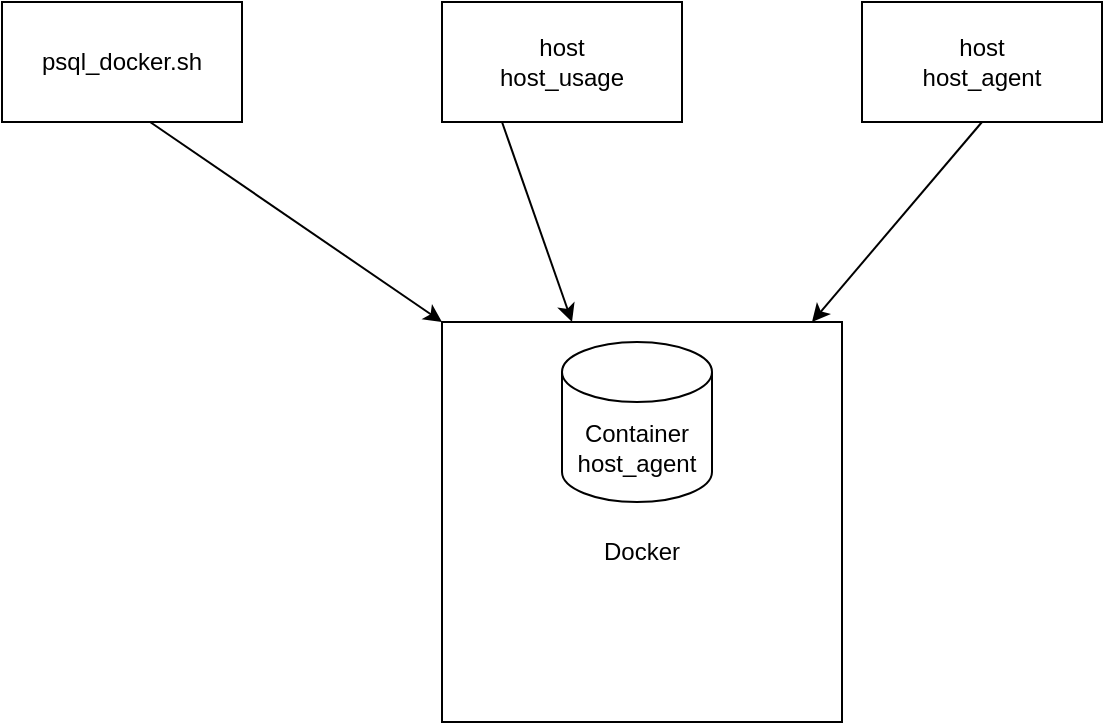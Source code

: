 <mxfile version="21.8.0" type="device">
  <diagram name="Page-1" id="87XT05EqjVDUML2y62Ps">
    <mxGraphModel dx="794" dy="429" grid="1" gridSize="10" guides="1" tooltips="1" connect="1" arrows="1" fold="1" page="1" pageScale="1" pageWidth="850" pageHeight="1100" math="0" shadow="0">
      <root>
        <mxCell id="0" />
        <mxCell id="1" parent="0" />
        <mxCell id="RSKqwk3IrHg5opxIXyG--1" value="psql_docker.sh" style="rounded=0;whiteSpace=wrap;html=1;" vertex="1" parent="1">
          <mxGeometry x="90" y="40" width="120" height="60" as="geometry" />
        </mxCell>
        <mxCell id="RSKqwk3IrHg5opxIXyG--2" value="host&lt;br&gt;host_usage" style="rounded=0;whiteSpace=wrap;html=1;" vertex="1" parent="1">
          <mxGeometry x="310" y="40" width="120" height="60" as="geometry" />
        </mxCell>
        <mxCell id="RSKqwk3IrHg5opxIXyG--3" value="host&lt;br&gt;host_agent" style="rounded=0;whiteSpace=wrap;html=1;" vertex="1" parent="1">
          <mxGeometry x="520" y="40" width="120" height="60" as="geometry" />
        </mxCell>
        <mxCell id="RSKqwk3IrHg5opxIXyG--4" value="&lt;br&gt;&lt;br&gt;Docker" style="whiteSpace=wrap;html=1;aspect=fixed;" vertex="1" parent="1">
          <mxGeometry x="310" y="200" width="200" height="200" as="geometry" />
        </mxCell>
        <mxCell id="RSKqwk3IrHg5opxIXyG--5" value="Container&lt;br&gt;host_agent" style="shape=cylinder3;whiteSpace=wrap;html=1;boundedLbl=1;backgroundOutline=1;size=15;" vertex="1" parent="1">
          <mxGeometry x="370" y="210" width="75" height="80" as="geometry" />
        </mxCell>
        <mxCell id="RSKqwk3IrHg5opxIXyG--8" value="" style="endArrow=classic;html=1;rounded=0;exitX=0.617;exitY=1;exitDx=0;exitDy=0;exitPerimeter=0;entryX=0;entryY=0;entryDx=0;entryDy=0;" edge="1" parent="1" source="RSKqwk3IrHg5opxIXyG--1" target="RSKqwk3IrHg5opxIXyG--4">
          <mxGeometry width="50" height="50" relative="1" as="geometry">
            <mxPoint x="180" y="150" as="sourcePoint" />
            <mxPoint x="310" y="190" as="targetPoint" />
          </mxGeometry>
        </mxCell>
        <mxCell id="RSKqwk3IrHg5opxIXyG--10" value="" style="endArrow=classic;html=1;rounded=0;exitX=0.617;exitY=1;exitDx=0;exitDy=0;exitPerimeter=0;" edge="1" parent="1" target="RSKqwk3IrHg5opxIXyG--4">
          <mxGeometry width="50" height="50" relative="1" as="geometry">
            <mxPoint x="340" y="100" as="sourcePoint" />
            <mxPoint x="486" y="224" as="targetPoint" />
          </mxGeometry>
        </mxCell>
        <mxCell id="RSKqwk3IrHg5opxIXyG--11" value="" style="endArrow=classic;html=1;rounded=0;exitX=0.5;exitY=1;exitDx=0;exitDy=0;" edge="1" parent="1" source="RSKqwk3IrHg5opxIXyG--3" target="RSKqwk3IrHg5opxIXyG--4">
          <mxGeometry width="50" height="50" relative="1" as="geometry">
            <mxPoint x="540" y="190" as="sourcePoint" />
            <mxPoint x="590" y="140" as="targetPoint" />
          </mxGeometry>
        </mxCell>
      </root>
    </mxGraphModel>
  </diagram>
</mxfile>
